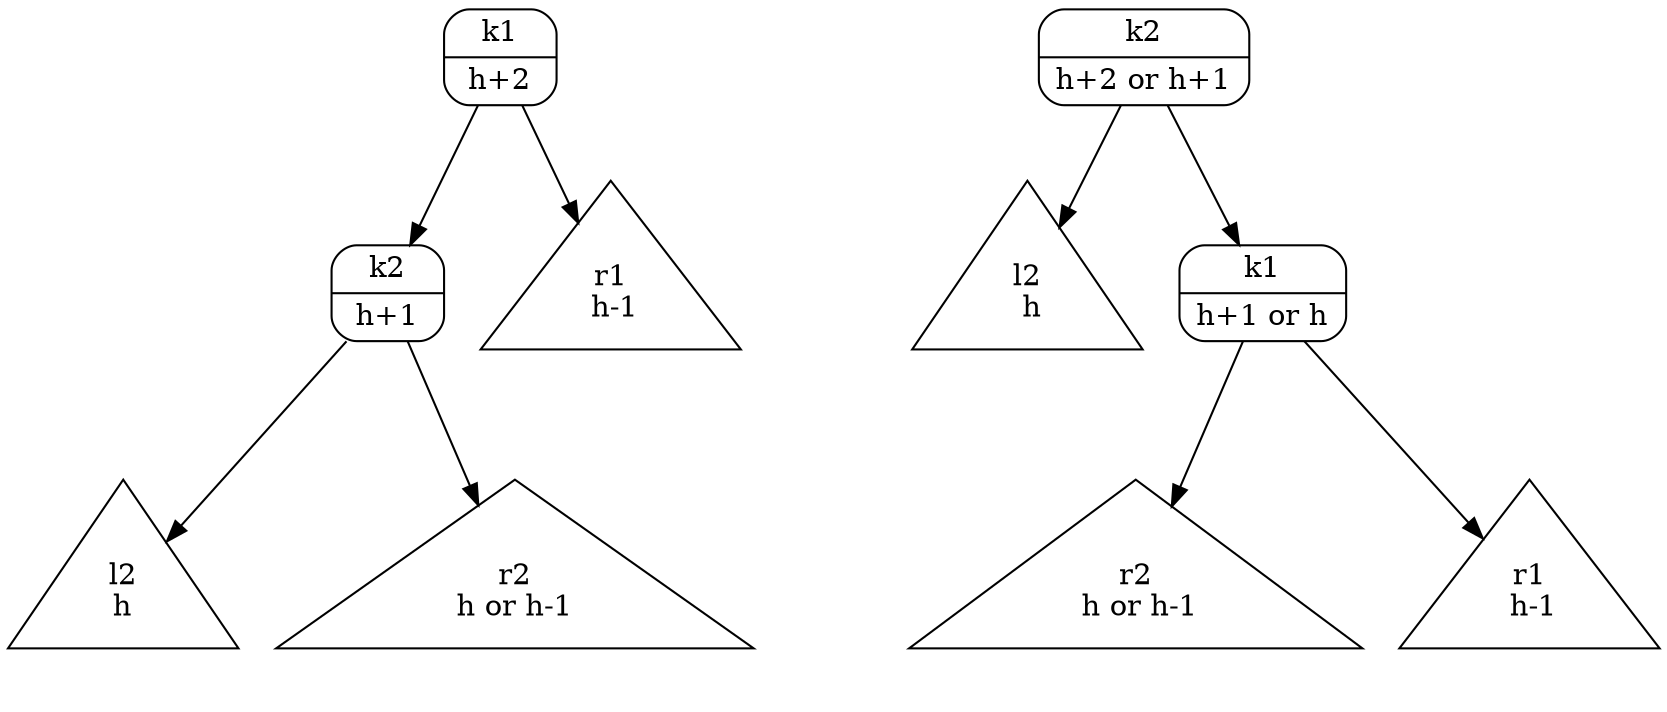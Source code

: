 digraph G {
    node [ ordering = out ];
    p [ shape = Mrecord, label = "{ k1 | h+2 }" ];
    p -> l1;
    p -> r1;
    l1 [ shape = Mrecord, label = "{ k2 | h+1 }" ];
    r1 [ shape = triangle, label = " r1 \n h-1" ];
    l1 -> l2;
    l1 -> r2;
    l2 [ shape = triangle, label = " l2 \n h " ];
    r2 [ shape = triangle, label = " r2 \n h or h-1 " ];

    pn [ shape = Mrecord, label = "{ k2 | h+2 or h+1 }" ];
    pn -> l1n;
    pn -> r1n;
    l1n [ shape = triangle, label = " l2 \n h" ];
    r1n [ shape = Mrecord, label = "{ k1 | h+1 or h }" ];
    r1n -> l2n;
    r1n -> r2n;
    l2n [ shape = triangle, label = " r2 \n h or h-1" ];
    r2n [ shape = triangle, label = " r1 \n h-1" ];
}
